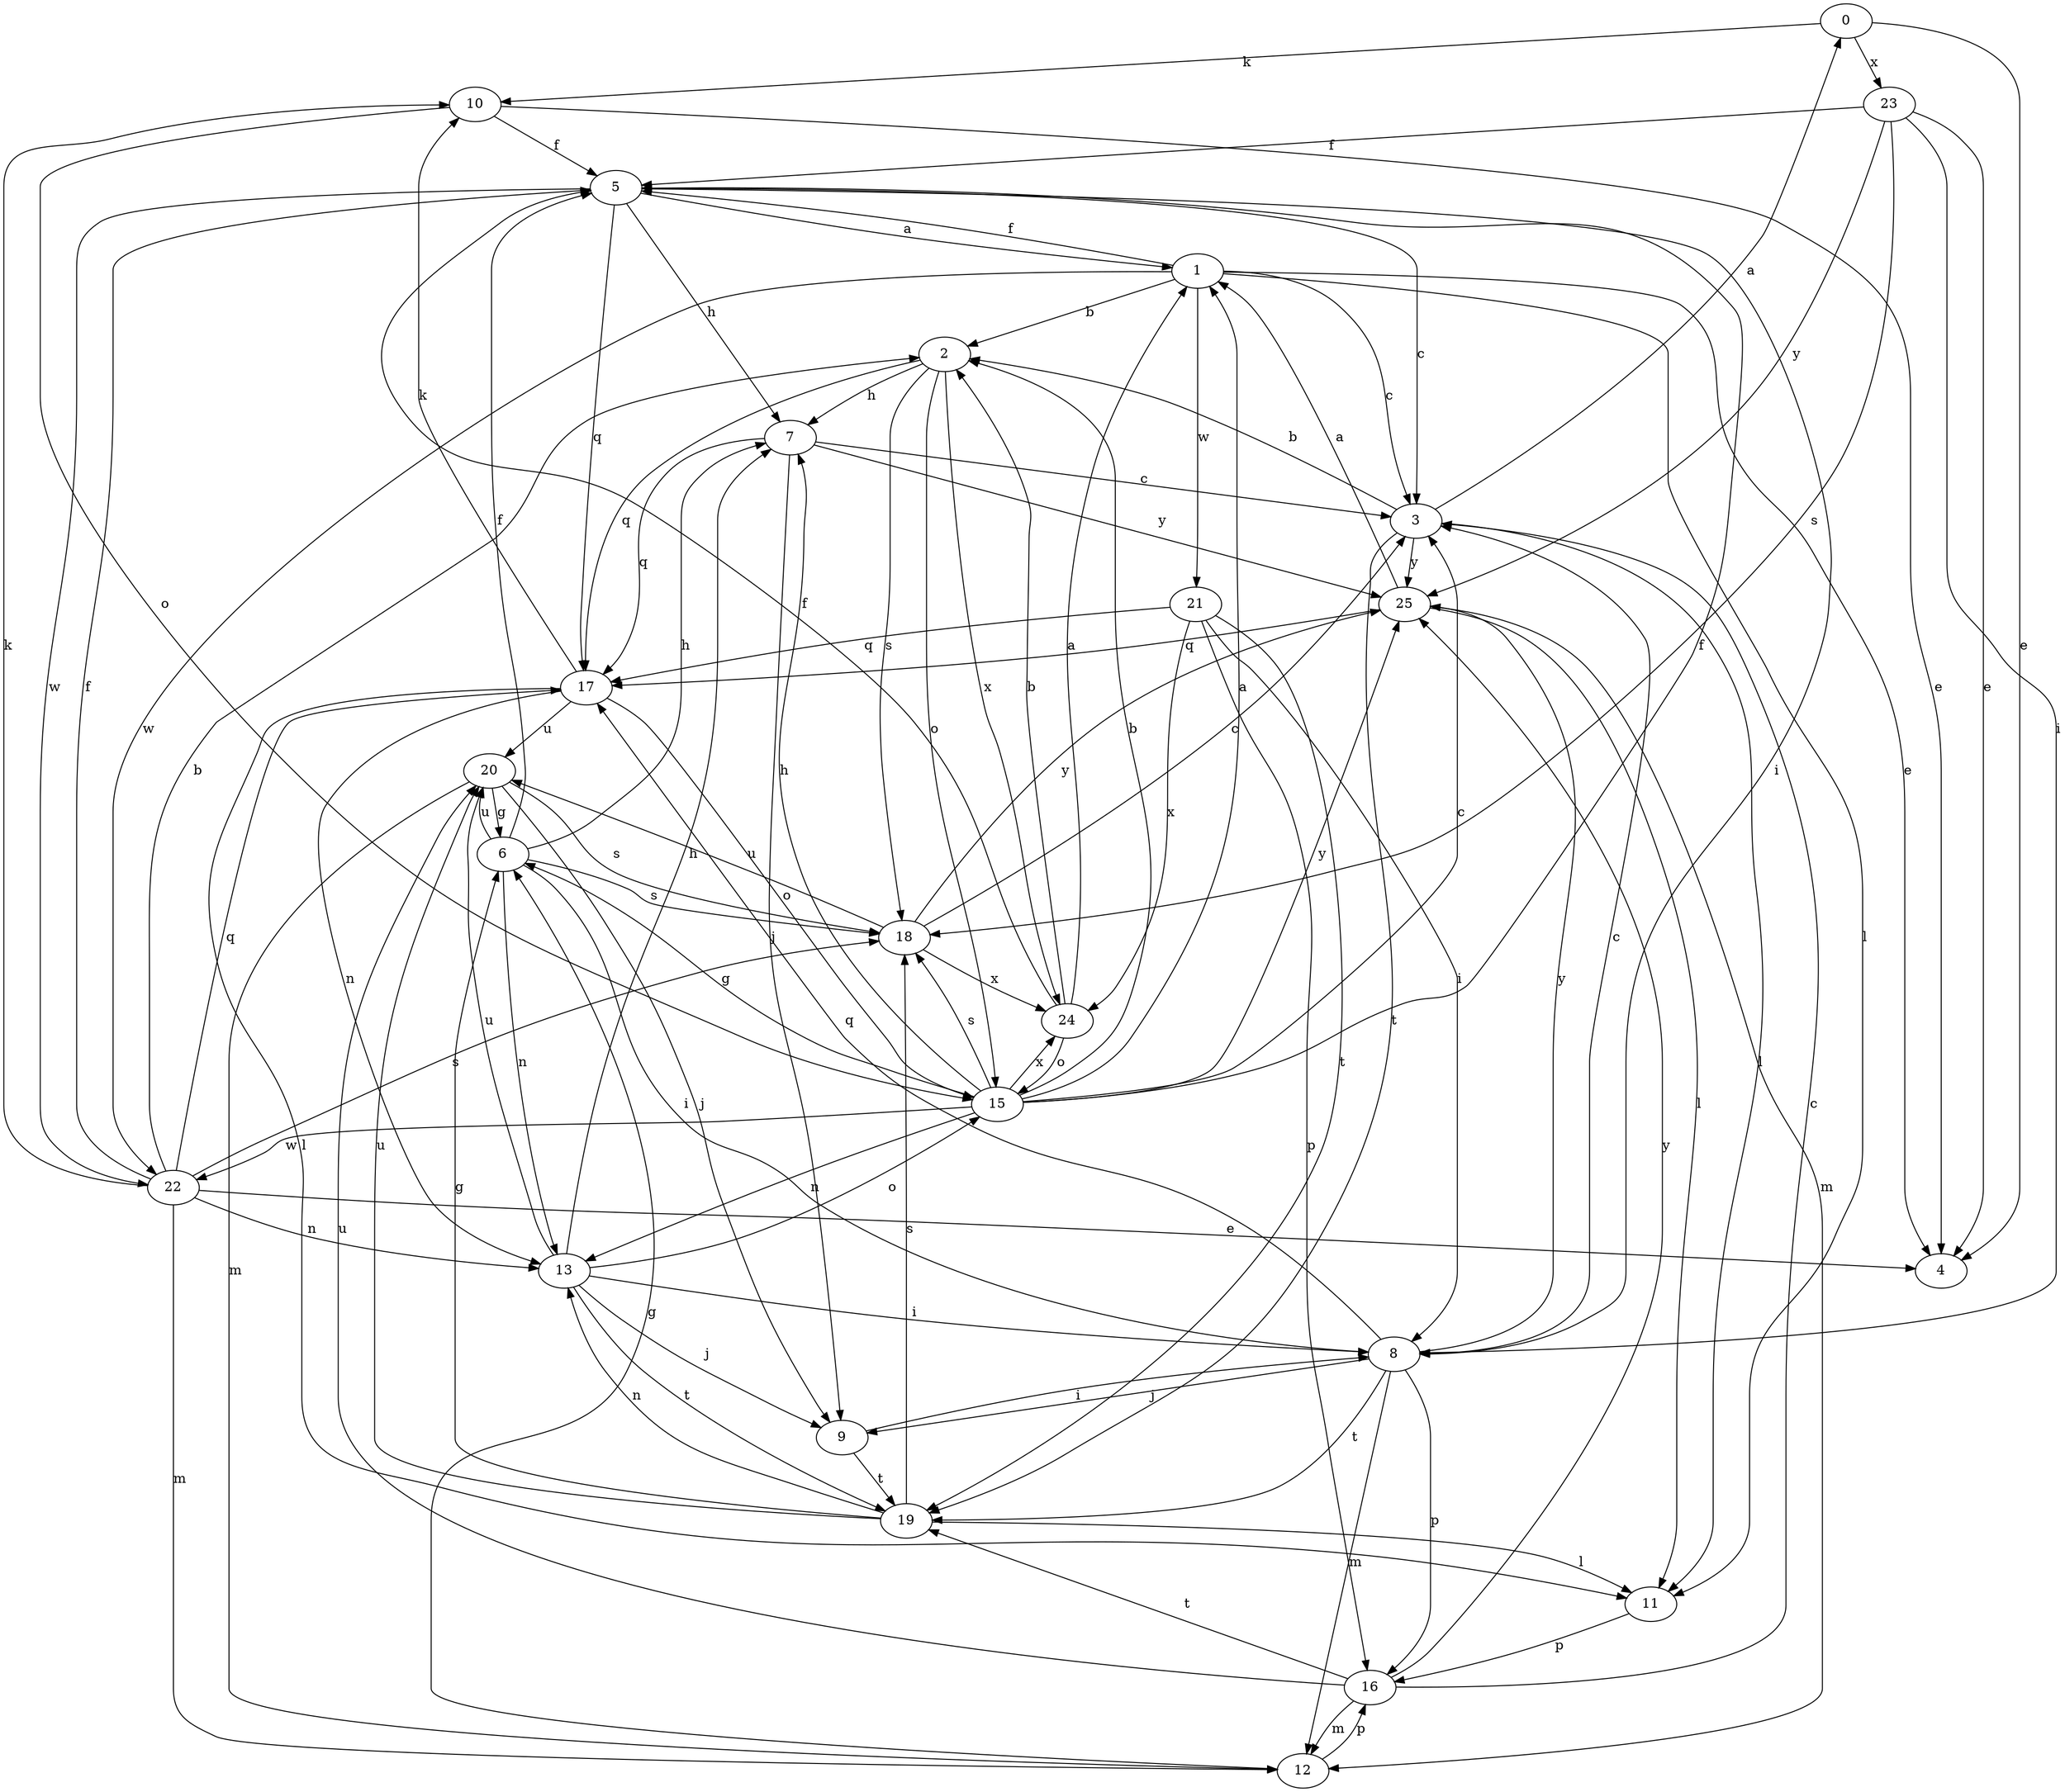 strict digraph  {
0;
1;
2;
3;
4;
5;
6;
7;
8;
9;
10;
11;
12;
13;
15;
16;
17;
18;
19;
20;
21;
22;
23;
24;
25;
0 -> 4  [label=e];
0 -> 10  [label=k];
0 -> 23  [label=x];
1 -> 2  [label=b];
1 -> 3  [label=c];
1 -> 4  [label=e];
1 -> 5  [label=f];
1 -> 11  [label=l];
1 -> 21  [label=w];
1 -> 22  [label=w];
2 -> 7  [label=h];
2 -> 15  [label=o];
2 -> 17  [label=q];
2 -> 18  [label=s];
2 -> 24  [label=x];
3 -> 0  [label=a];
3 -> 2  [label=b];
3 -> 11  [label=l];
3 -> 19  [label=t];
3 -> 25  [label=y];
5 -> 1  [label=a];
5 -> 3  [label=c];
5 -> 7  [label=h];
5 -> 8  [label=i];
5 -> 17  [label=q];
5 -> 22  [label=w];
6 -> 5  [label=f];
6 -> 7  [label=h];
6 -> 8  [label=i];
6 -> 13  [label=n];
6 -> 18  [label=s];
6 -> 20  [label=u];
7 -> 3  [label=c];
7 -> 9  [label=j];
7 -> 17  [label=q];
7 -> 25  [label=y];
8 -> 3  [label=c];
8 -> 9  [label=j];
8 -> 12  [label=m];
8 -> 16  [label=p];
8 -> 17  [label=q];
8 -> 19  [label=t];
8 -> 25  [label=y];
9 -> 8  [label=i];
9 -> 19  [label=t];
10 -> 4  [label=e];
10 -> 5  [label=f];
10 -> 15  [label=o];
11 -> 16  [label=p];
12 -> 6  [label=g];
12 -> 16  [label=p];
13 -> 7  [label=h];
13 -> 8  [label=i];
13 -> 9  [label=j];
13 -> 15  [label=o];
13 -> 19  [label=t];
13 -> 20  [label=u];
15 -> 1  [label=a];
15 -> 2  [label=b];
15 -> 3  [label=c];
15 -> 5  [label=f];
15 -> 6  [label=g];
15 -> 7  [label=h];
15 -> 13  [label=n];
15 -> 18  [label=s];
15 -> 22  [label=w];
15 -> 24  [label=x];
15 -> 25  [label=y];
16 -> 3  [label=c];
16 -> 12  [label=m];
16 -> 19  [label=t];
16 -> 20  [label=u];
16 -> 25  [label=y];
17 -> 10  [label=k];
17 -> 11  [label=l];
17 -> 13  [label=n];
17 -> 15  [label=o];
17 -> 20  [label=u];
18 -> 3  [label=c];
18 -> 20  [label=u];
18 -> 24  [label=x];
18 -> 25  [label=y];
19 -> 6  [label=g];
19 -> 11  [label=l];
19 -> 13  [label=n];
19 -> 18  [label=s];
19 -> 20  [label=u];
20 -> 6  [label=g];
20 -> 9  [label=j];
20 -> 12  [label=m];
20 -> 18  [label=s];
21 -> 8  [label=i];
21 -> 16  [label=p];
21 -> 17  [label=q];
21 -> 19  [label=t];
21 -> 24  [label=x];
22 -> 2  [label=b];
22 -> 4  [label=e];
22 -> 5  [label=f];
22 -> 10  [label=k];
22 -> 12  [label=m];
22 -> 13  [label=n];
22 -> 17  [label=q];
22 -> 18  [label=s];
23 -> 4  [label=e];
23 -> 5  [label=f];
23 -> 8  [label=i];
23 -> 18  [label=s];
23 -> 25  [label=y];
24 -> 1  [label=a];
24 -> 2  [label=b];
24 -> 5  [label=f];
24 -> 15  [label=o];
25 -> 1  [label=a];
25 -> 11  [label=l];
25 -> 12  [label=m];
25 -> 17  [label=q];
}

